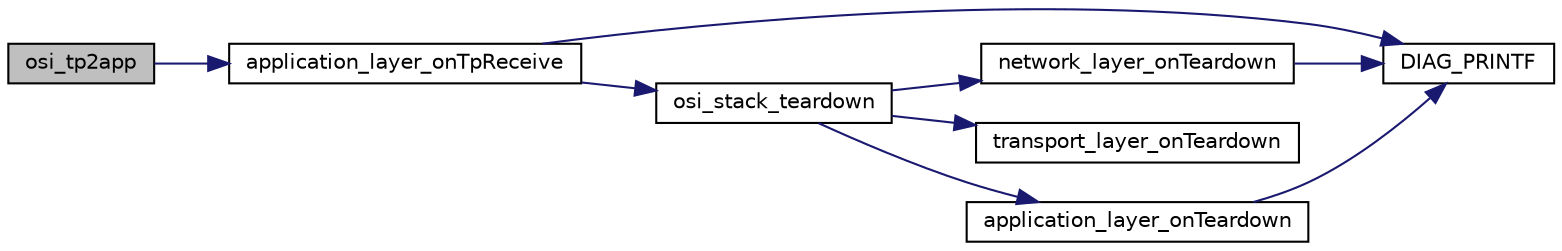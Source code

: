 digraph "osi_tp2app"
{
  edge [fontname="Helvetica",fontsize="10",labelfontname="Helvetica",labelfontsize="10"];
  node [fontname="Helvetica",fontsize="10",shape=record];
  rankdir="LR";
  Node0 [label="osi_tp2app",height=0.2,width=0.4,color="black", fillcolor="grey75", style="filled", fontcolor="black"];
  Node0 -> Node1 [color="midnightblue",fontsize="10",style="solid",fontname="Helvetica"];
  Node1 [label="application_layer_onTpReceive",height=0.2,width=0.4,color="black", fillcolor="white", style="filled",URL="$application__layer_8h.html#aaaf3b795728e090b972d5e6275ebd7a0",tooltip="Called when the application layer receives data from the underlying transport layer."];
  Node1 -> Node2 [color="midnightblue",fontsize="10",style="solid",fontname="Helvetica"];
  Node2 [label="DIAG_PRINTF",height=0.2,width=0.4,color="black", fillcolor="white", style="filled",URL="$diagnostics_8h.html#aad65f23f51006744b142c933ac5674e8",tooltip="Submits a pre-formatted printf call to the tracing system. The TRACE_LEVEL value decides whether the ..."];
  Node1 -> Node3 [color="midnightblue",fontsize="10",style="solid",fontname="Helvetica"];
  Node3 [label="osi_stack_teardown",height=0.2,width=0.4,color="black", fillcolor="white", style="filled",URL="$osi_8h.html#a76b52a7c4c8a2434e13a54f4990b31f5",tooltip="Tears down the specified network OSI-stack."];
  Node3 -> Node4 [color="midnightblue",fontsize="10",style="solid",fontname="Helvetica"];
  Node4 [label="network_layer_onTeardown",height=0.2,width=0.4,color="black", fillcolor="white", style="filled",URL="$network__layer_8h.html#ad12c77f6be42423285bfcb7473a441d0",tooltip="Called when the network layer is being torn down as part of the OSI-stack being torn down..."];
  Node4 -> Node2 [color="midnightblue",fontsize="10",style="solid",fontname="Helvetica"];
  Node3 -> Node5 [color="midnightblue",fontsize="10",style="solid",fontname="Helvetica"];
  Node5 [label="transport_layer_onTeardown",height=0.2,width=0.4,color="black", fillcolor="white", style="filled",URL="$transport__layer_8c.html#ac28236d85fa94a53565a6d91ab5bee6c",tooltip="Handles tearing down of the reliable transport channel on the transport layer level.  Students are required to implement this function as part of their transport layer implementation. "];
  Node3 -> Node6 [color="midnightblue",fontsize="10",style="solid",fontname="Helvetica"];
  Node6 [label="application_layer_onTeardown",height=0.2,width=0.4,color="black", fillcolor="white", style="filled",URL="$application__layer_8h.html#ad7df53cfb164e6c547c6b5536aa66274",tooltip="Called when the application layer is being torn down as part of the OSI-stack being torn down..."];
  Node6 -> Node2 [color="midnightblue",fontsize="10",style="solid",fontname="Helvetica"];
}
